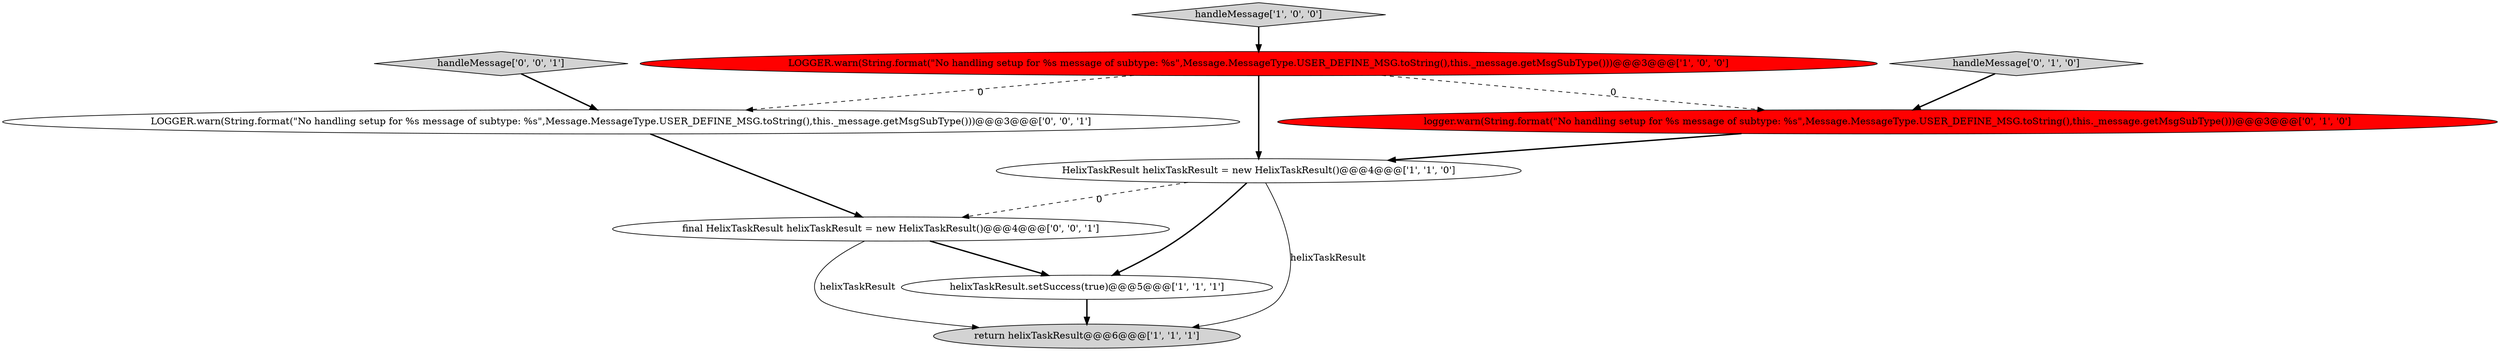 digraph {
3 [style = filled, label = "LOGGER.warn(String.format(\"No handling setup for %s message of subtype: %s\",Message.MessageType.USER_DEFINE_MSG.toString(),this._message.getMsgSubType()))@@@3@@@['1', '0', '0']", fillcolor = red, shape = ellipse image = "AAA1AAABBB1BBB"];
8 [style = filled, label = "LOGGER.warn(String.format(\"No handling setup for %s message of subtype: %s\",Message.MessageType.USER_DEFINE_MSG.toString(),this._message.getMsgSubType()))@@@3@@@['0', '0', '1']", fillcolor = white, shape = ellipse image = "AAA0AAABBB3BBB"];
4 [style = filled, label = "helixTaskResult.setSuccess(true)@@@5@@@['1', '1', '1']", fillcolor = white, shape = ellipse image = "AAA0AAABBB1BBB"];
6 [style = filled, label = "handleMessage['0', '1', '0']", fillcolor = lightgray, shape = diamond image = "AAA0AAABBB2BBB"];
2 [style = filled, label = "HelixTaskResult helixTaskResult = new HelixTaskResult()@@@4@@@['1', '1', '0']", fillcolor = white, shape = ellipse image = "AAA0AAABBB1BBB"];
1 [style = filled, label = "handleMessage['1', '0', '0']", fillcolor = lightgray, shape = diamond image = "AAA0AAABBB1BBB"];
5 [style = filled, label = "logger.warn(String.format(\"No handling setup for %s message of subtype: %s\",Message.MessageType.USER_DEFINE_MSG.toString(),this._message.getMsgSubType()))@@@3@@@['0', '1', '0']", fillcolor = red, shape = ellipse image = "AAA1AAABBB2BBB"];
7 [style = filled, label = "final HelixTaskResult helixTaskResult = new HelixTaskResult()@@@4@@@['0', '0', '1']", fillcolor = white, shape = ellipse image = "AAA0AAABBB3BBB"];
0 [style = filled, label = "return helixTaskResult@@@6@@@['1', '1', '1']", fillcolor = lightgray, shape = ellipse image = "AAA0AAABBB1BBB"];
9 [style = filled, label = "handleMessage['0', '0', '1']", fillcolor = lightgray, shape = diamond image = "AAA0AAABBB3BBB"];
1->3 [style = bold, label=""];
3->5 [style = dashed, label="0"];
3->8 [style = dashed, label="0"];
6->5 [style = bold, label=""];
5->2 [style = bold, label=""];
7->0 [style = solid, label="helixTaskResult"];
7->4 [style = bold, label=""];
3->2 [style = bold, label=""];
2->7 [style = dashed, label="0"];
9->8 [style = bold, label=""];
2->4 [style = bold, label=""];
2->0 [style = solid, label="helixTaskResult"];
8->7 [style = bold, label=""];
4->0 [style = bold, label=""];
}
